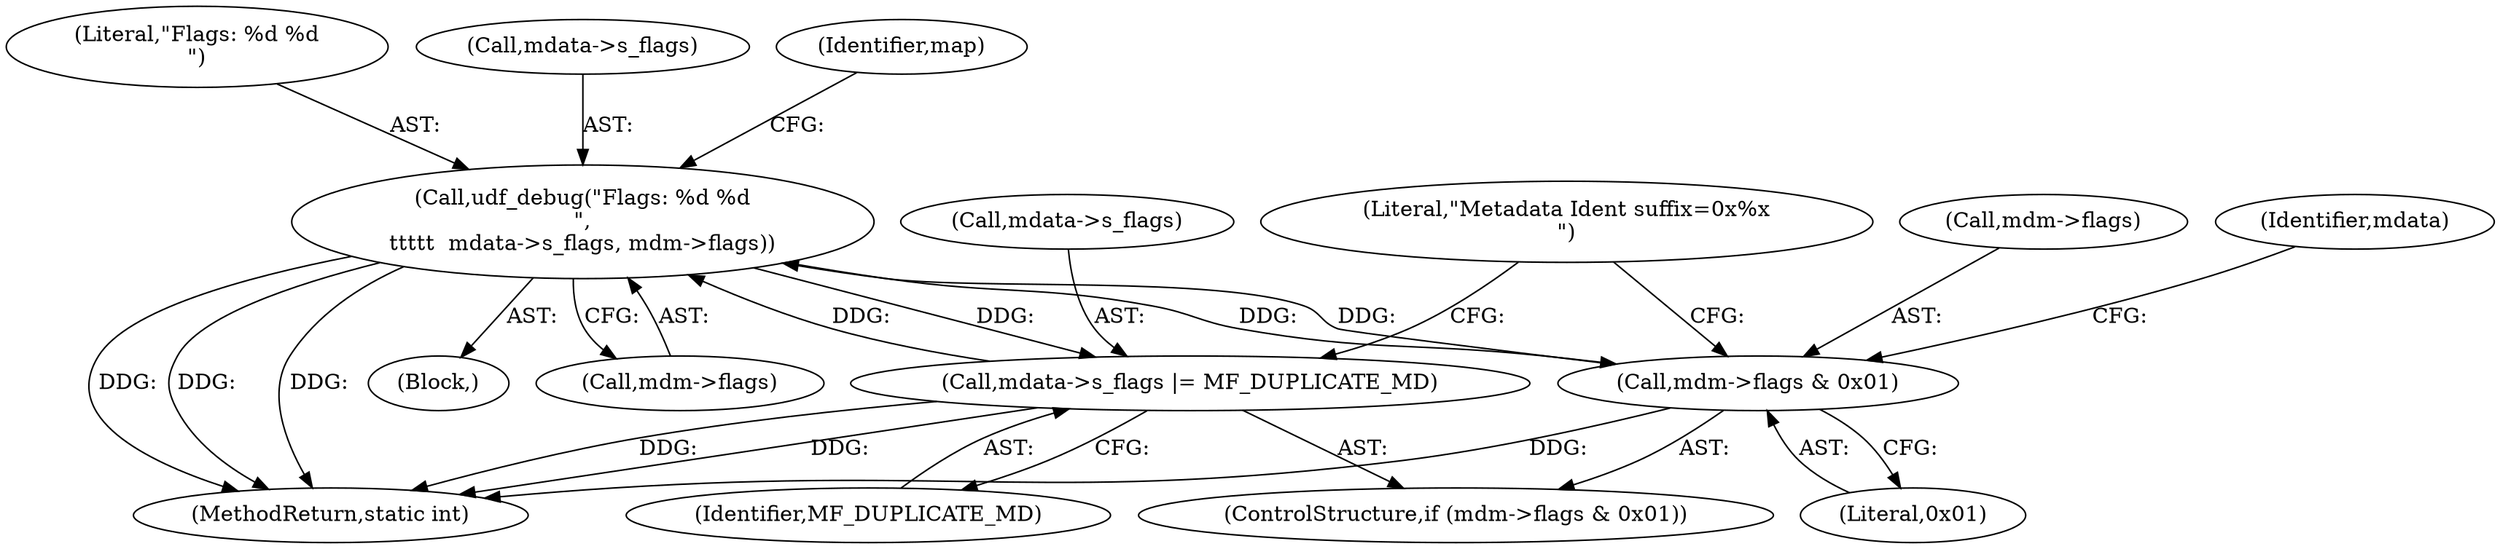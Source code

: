 digraph "0_linux_adee11b2085bee90bd8f4f52123ffb07882d6256@pointer" {
"1000574" [label="(Call,udf_debug(\"Flags: %d %d\n\",\n\t\t\t\t\t  mdata->s_flags, mdm->flags))"];
"1000528" [label="(Call,mdata->s_flags |= MF_DUPLICATE_MD)"];
"1000574" [label="(Call,udf_debug(\"Flags: %d %d\n\",\n\t\t\t\t\t  mdata->s_flags, mdm->flags))"];
"1000523" [label="(Call,mdm->flags & 0x01)"];
"1000575" [label="(Literal,\"Flags: %d %d\n\")"];
"1000664" [label="(MethodReturn,static int)"];
"1000522" [label="(ControlStructure,if (mdm->flags & 0x01))"];
"1000524" [label="(Call,mdm->flags)"];
"1000534" [label="(Literal,\"Metadata Ident suffix=0x%x\n\")"];
"1000576" [label="(Call,mdata->s_flags)"];
"1000527" [label="(Literal,0x01)"];
"1000523" [label="(Call,mdm->flags & 0x01)"];
"1000530" [label="(Identifier,mdata)"];
"1000446" [label="(Block,)"];
"1000579" [label="(Call,mdm->flags)"];
"1000594" [label="(Identifier,map)"];
"1000529" [label="(Call,mdata->s_flags)"];
"1000532" [label="(Identifier,MF_DUPLICATE_MD)"];
"1000574" [label="(Call,udf_debug(\"Flags: %d %d\n\",\n\t\t\t\t\t  mdata->s_flags, mdm->flags))"];
"1000528" [label="(Call,mdata->s_flags |= MF_DUPLICATE_MD)"];
"1000574" -> "1000446"  [label="AST: "];
"1000574" -> "1000579"  [label="CFG: "];
"1000575" -> "1000574"  [label="AST: "];
"1000576" -> "1000574"  [label="AST: "];
"1000579" -> "1000574"  [label="AST: "];
"1000594" -> "1000574"  [label="CFG: "];
"1000574" -> "1000664"  [label="DDG: "];
"1000574" -> "1000664"  [label="DDG: "];
"1000574" -> "1000664"  [label="DDG: "];
"1000574" -> "1000523"  [label="DDG: "];
"1000574" -> "1000528"  [label="DDG: "];
"1000528" -> "1000574"  [label="DDG: "];
"1000523" -> "1000574"  [label="DDG: "];
"1000528" -> "1000522"  [label="AST: "];
"1000528" -> "1000532"  [label="CFG: "];
"1000529" -> "1000528"  [label="AST: "];
"1000532" -> "1000528"  [label="AST: "];
"1000534" -> "1000528"  [label="CFG: "];
"1000528" -> "1000664"  [label="DDG: "];
"1000528" -> "1000664"  [label="DDG: "];
"1000523" -> "1000522"  [label="AST: "];
"1000523" -> "1000527"  [label="CFG: "];
"1000524" -> "1000523"  [label="AST: "];
"1000527" -> "1000523"  [label="AST: "];
"1000530" -> "1000523"  [label="CFG: "];
"1000534" -> "1000523"  [label="CFG: "];
"1000523" -> "1000664"  [label="DDG: "];
}
